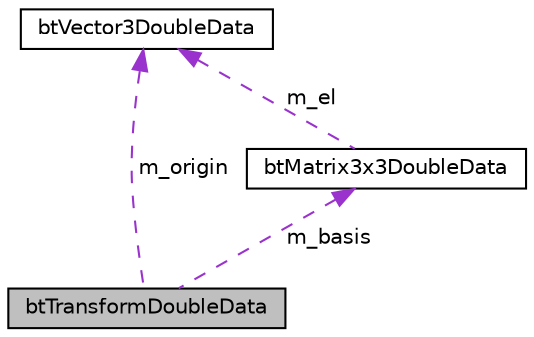 digraph "btTransformDoubleData"
{
  edge [fontname="Helvetica",fontsize="10",labelfontname="Helvetica",labelfontsize="10"];
  node [fontname="Helvetica",fontsize="10",shape=record];
  Node1 [label="btTransformDoubleData",height=0.2,width=0.4,color="black", fillcolor="grey75", style="filled", fontcolor="black"];
  Node2 -> Node1 [dir="back",color="darkorchid3",fontsize="10",style="dashed",label=" m_origin" ,fontname="Helvetica"];
  Node2 [label="btVector3DoubleData",height=0.2,width=0.4,color="black", fillcolor="white", style="filled",URL="$structbt_vector3_double_data.html"];
  Node3 -> Node1 [dir="back",color="darkorchid3",fontsize="10",style="dashed",label=" m_basis" ,fontname="Helvetica"];
  Node3 [label="btMatrix3x3DoubleData",height=0.2,width=0.4,color="black", fillcolor="white", style="filled",URL="$structbt_matrix3x3_double_data.html",tooltip="for serialization "];
  Node2 -> Node3 [dir="back",color="darkorchid3",fontsize="10",style="dashed",label=" m_el" ,fontname="Helvetica"];
}
